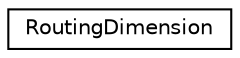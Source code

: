 digraph "Graphical Class Hierarchy"
{
 // LATEX_PDF_SIZE
  edge [fontname="Helvetica",fontsize="10",labelfontname="Helvetica",labelfontsize="10"];
  node [fontname="Helvetica",fontsize="10",shape=record];
  rankdir="LR";
  Node0 [label="RoutingDimension",height=0.2,width=0.4,color="black", fillcolor="white", style="filled",URL="$classoperations__research_1_1_routing_dimension.html",tooltip="Dimensions represent quantities accumulated at nodes along the routes."];
}
